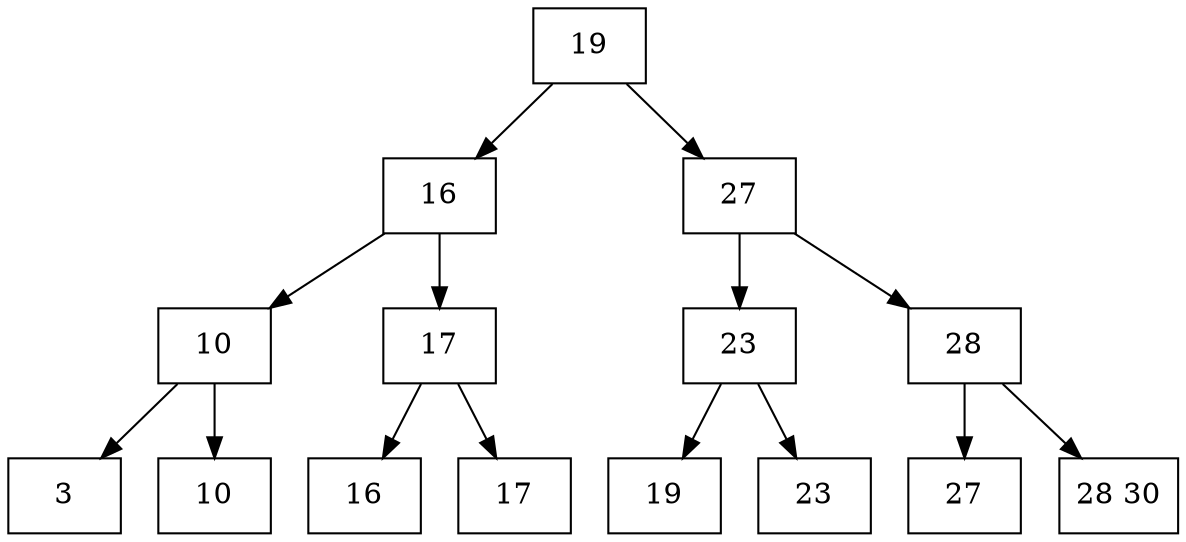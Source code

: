 digraph BTree {
    node0 [shape=box][label="19"];
    node8384 [shape=box][label="16"];
    node7664 [shape=box][label="10"];
    node7472 [shape=box][label="3"];
    node7664 -> node7472;
    node7552 [shape=box][label="10"];
    node7664 -> node7552;
    node8384 -> node7664;
    node8160 [shape=box][label="17"];
    node7776 [shape=box][label="16"];
    node8160 -> node7776;
    node7968 [shape=box][label="17"];
    node8160 -> node7968;
    node8384 -> node8160;
    node0 -> node8384;
    node9712 [shape=box][label="27"];
    node8880 [shape=box][label="23"];
    node8496 [shape=box][label="19"];
    node8880 -> node8496;
    node8688 [shape=box][label="23"];
    node8880 -> node8688;
    node9712 -> node8880;
    node9488 [shape=box][label="28"];
    node9104 [shape=box][label="27"];
    node9488 -> node9104;
    node9296 [shape=box][label="28 30"];
    node9488 -> node9296;
    node9712 -> node9488;
    node0 -> node9712;
}
